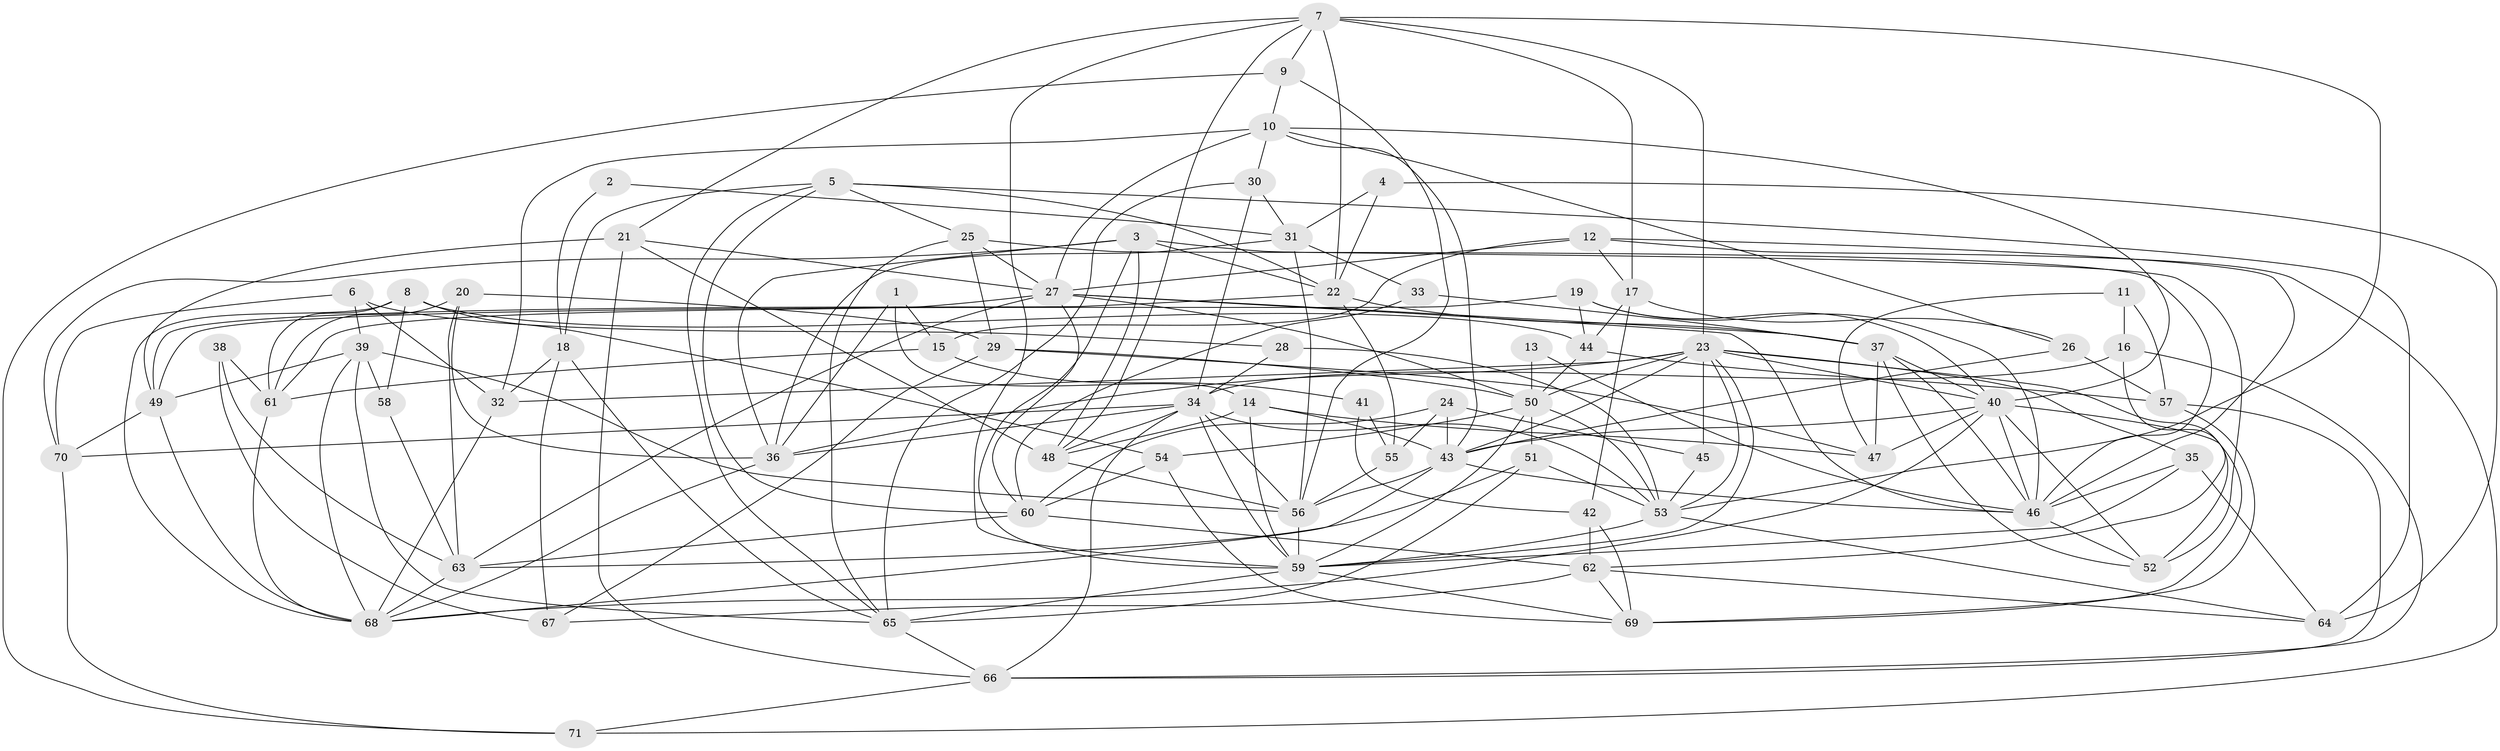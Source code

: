 // original degree distribution, {4: 0.2535211267605634, 2: 0.14084507042253522, 3: 0.2676056338028169, 5: 0.20422535211267606, 8: 0.02112676056338028, 6: 0.07746478873239436, 7: 0.035211267605633804}
// Generated by graph-tools (version 1.1) at 2025/02/03/09/25 03:02:03]
// undirected, 71 vertices, 197 edges
graph export_dot {
graph [start="1"]
  node [color=gray90,style=filled];
  1;
  2;
  3;
  4;
  5;
  6;
  7;
  8;
  9;
  10;
  11;
  12;
  13;
  14;
  15;
  16;
  17;
  18;
  19;
  20;
  21;
  22;
  23;
  24;
  25;
  26;
  27;
  28;
  29;
  30;
  31;
  32;
  33;
  34;
  35;
  36;
  37;
  38;
  39;
  40;
  41;
  42;
  43;
  44;
  45;
  46;
  47;
  48;
  49;
  50;
  51;
  52;
  53;
  54;
  55;
  56;
  57;
  58;
  59;
  60;
  61;
  62;
  63;
  64;
  65;
  66;
  67;
  68;
  69;
  70;
  71;
  1 -- 14 [weight=1.0];
  1 -- 15 [weight=1.0];
  1 -- 36 [weight=1.0];
  2 -- 18 [weight=1.0];
  2 -- 31 [weight=1.0];
  3 -- 22 [weight=1.0];
  3 -- 36 [weight=1.0];
  3 -- 48 [weight=1.0];
  3 -- 52 [weight=1.0];
  3 -- 59 [weight=1.0];
  3 -- 70 [weight=1.0];
  4 -- 22 [weight=1.0];
  4 -- 31 [weight=2.0];
  4 -- 64 [weight=1.0];
  5 -- 18 [weight=1.0];
  5 -- 22 [weight=1.0];
  5 -- 25 [weight=1.0];
  5 -- 60 [weight=1.0];
  5 -- 64 [weight=1.0];
  5 -- 65 [weight=1.0];
  6 -- 28 [weight=1.0];
  6 -- 32 [weight=1.0];
  6 -- 39 [weight=2.0];
  6 -- 70 [weight=2.0];
  7 -- 9 [weight=1.0];
  7 -- 17 [weight=1.0];
  7 -- 21 [weight=1.0];
  7 -- 22 [weight=1.0];
  7 -- 23 [weight=1.0];
  7 -- 48 [weight=1.0];
  7 -- 53 [weight=1.0];
  7 -- 59 [weight=1.0];
  8 -- 44 [weight=1.0];
  8 -- 54 [weight=1.0];
  8 -- 58 [weight=1.0];
  8 -- 61 [weight=1.0];
  8 -- 68 [weight=1.0];
  9 -- 10 [weight=1.0];
  9 -- 56 [weight=1.0];
  9 -- 71 [weight=1.0];
  10 -- 26 [weight=1.0];
  10 -- 27 [weight=1.0];
  10 -- 30 [weight=1.0];
  10 -- 32 [weight=1.0];
  10 -- 40 [weight=1.0];
  10 -- 43 [weight=1.0];
  11 -- 16 [weight=1.0];
  11 -- 47 [weight=1.0];
  11 -- 57 [weight=1.0];
  12 -- 15 [weight=1.0];
  12 -- 17 [weight=1.0];
  12 -- 27 [weight=1.0];
  12 -- 46 [weight=1.0];
  12 -- 71 [weight=1.0];
  13 -- 46 [weight=1.0];
  13 -- 50 [weight=1.0];
  14 -- 43 [weight=1.0];
  14 -- 47 [weight=1.0];
  14 -- 48 [weight=1.0];
  14 -- 59 [weight=1.0];
  15 -- 41 [weight=1.0];
  15 -- 61 [weight=1.0];
  16 -- 34 [weight=1.0];
  16 -- 62 [weight=1.0];
  16 -- 66 [weight=1.0];
  17 -- 26 [weight=1.0];
  17 -- 42 [weight=2.0];
  17 -- 44 [weight=1.0];
  18 -- 32 [weight=1.0];
  18 -- 65 [weight=1.0];
  18 -- 67 [weight=1.0];
  19 -- 40 [weight=1.0];
  19 -- 44 [weight=1.0];
  19 -- 46 [weight=1.0];
  19 -- 49 [weight=1.0];
  20 -- 29 [weight=1.0];
  20 -- 36 [weight=1.0];
  20 -- 61 [weight=1.0];
  20 -- 63 [weight=1.0];
  21 -- 27 [weight=1.0];
  21 -- 48 [weight=1.0];
  21 -- 49 [weight=1.0];
  21 -- 66 [weight=1.0];
  22 -- 37 [weight=1.0];
  22 -- 49 [weight=1.0];
  22 -- 55 [weight=1.0];
  23 -- 32 [weight=1.0];
  23 -- 35 [weight=1.0];
  23 -- 36 [weight=1.0];
  23 -- 40 [weight=1.0];
  23 -- 43 [weight=1.0];
  23 -- 45 [weight=1.0];
  23 -- 50 [weight=1.0];
  23 -- 52 [weight=1.0];
  23 -- 53 [weight=1.0];
  23 -- 59 [weight=1.0];
  24 -- 43 [weight=1.0];
  24 -- 45 [weight=1.0];
  24 -- 55 [weight=1.0];
  24 -- 60 [weight=1.0];
  25 -- 27 [weight=1.0];
  25 -- 29 [weight=1.0];
  25 -- 46 [weight=1.0];
  25 -- 65 [weight=1.0];
  26 -- 43 [weight=1.0];
  26 -- 57 [weight=1.0];
  27 -- 37 [weight=1.0];
  27 -- 46 [weight=1.0];
  27 -- 50 [weight=1.0];
  27 -- 60 [weight=1.0];
  27 -- 61 [weight=1.0];
  27 -- 63 [weight=1.0];
  28 -- 34 [weight=1.0];
  28 -- 53 [weight=1.0];
  29 -- 47 [weight=1.0];
  29 -- 50 [weight=1.0];
  29 -- 67 [weight=1.0];
  30 -- 31 [weight=1.0];
  30 -- 34 [weight=1.0];
  30 -- 65 [weight=1.0];
  31 -- 33 [weight=1.0];
  31 -- 36 [weight=1.0];
  31 -- 56 [weight=2.0];
  32 -- 68 [weight=1.0];
  33 -- 37 [weight=1.0];
  33 -- 60 [weight=1.0];
  34 -- 36 [weight=1.0];
  34 -- 48 [weight=2.0];
  34 -- 53 [weight=1.0];
  34 -- 56 [weight=1.0];
  34 -- 59 [weight=1.0];
  34 -- 66 [weight=1.0];
  34 -- 70 [weight=1.0];
  35 -- 46 [weight=1.0];
  35 -- 59 [weight=1.0];
  35 -- 64 [weight=1.0];
  36 -- 68 [weight=1.0];
  37 -- 40 [weight=1.0];
  37 -- 46 [weight=1.0];
  37 -- 47 [weight=1.0];
  37 -- 52 [weight=1.0];
  38 -- 61 [weight=1.0];
  38 -- 63 [weight=1.0];
  38 -- 67 [weight=1.0];
  39 -- 49 [weight=1.0];
  39 -- 56 [weight=1.0];
  39 -- 58 [weight=1.0];
  39 -- 65 [weight=1.0];
  39 -- 68 [weight=1.0];
  40 -- 43 [weight=1.0];
  40 -- 46 [weight=2.0];
  40 -- 47 [weight=1.0];
  40 -- 52 [weight=1.0];
  40 -- 68 [weight=1.0];
  40 -- 69 [weight=2.0];
  41 -- 42 [weight=1.0];
  41 -- 55 [weight=1.0];
  42 -- 62 [weight=1.0];
  42 -- 69 [weight=2.0];
  43 -- 46 [weight=1.0];
  43 -- 56 [weight=1.0];
  43 -- 68 [weight=1.0];
  44 -- 50 [weight=1.0];
  44 -- 57 [weight=1.0];
  45 -- 53 [weight=1.0];
  46 -- 52 [weight=1.0];
  48 -- 56 [weight=1.0];
  49 -- 68 [weight=1.0];
  49 -- 70 [weight=1.0];
  50 -- 51 [weight=1.0];
  50 -- 53 [weight=1.0];
  50 -- 54 [weight=1.0];
  50 -- 59 [weight=1.0];
  51 -- 53 [weight=1.0];
  51 -- 63 [weight=1.0];
  51 -- 65 [weight=1.0];
  53 -- 59 [weight=1.0];
  53 -- 64 [weight=1.0];
  54 -- 60 [weight=1.0];
  54 -- 69 [weight=1.0];
  55 -- 56 [weight=2.0];
  56 -- 59 [weight=2.0];
  57 -- 66 [weight=1.0];
  57 -- 69 [weight=1.0];
  58 -- 63 [weight=1.0];
  59 -- 65 [weight=2.0];
  59 -- 69 [weight=1.0];
  60 -- 62 [weight=2.0];
  60 -- 63 [weight=1.0];
  61 -- 68 [weight=1.0];
  62 -- 64 [weight=1.0];
  62 -- 67 [weight=1.0];
  62 -- 69 [weight=1.0];
  63 -- 68 [weight=1.0];
  65 -- 66 [weight=1.0];
  66 -- 71 [weight=1.0];
  70 -- 71 [weight=1.0];
}
